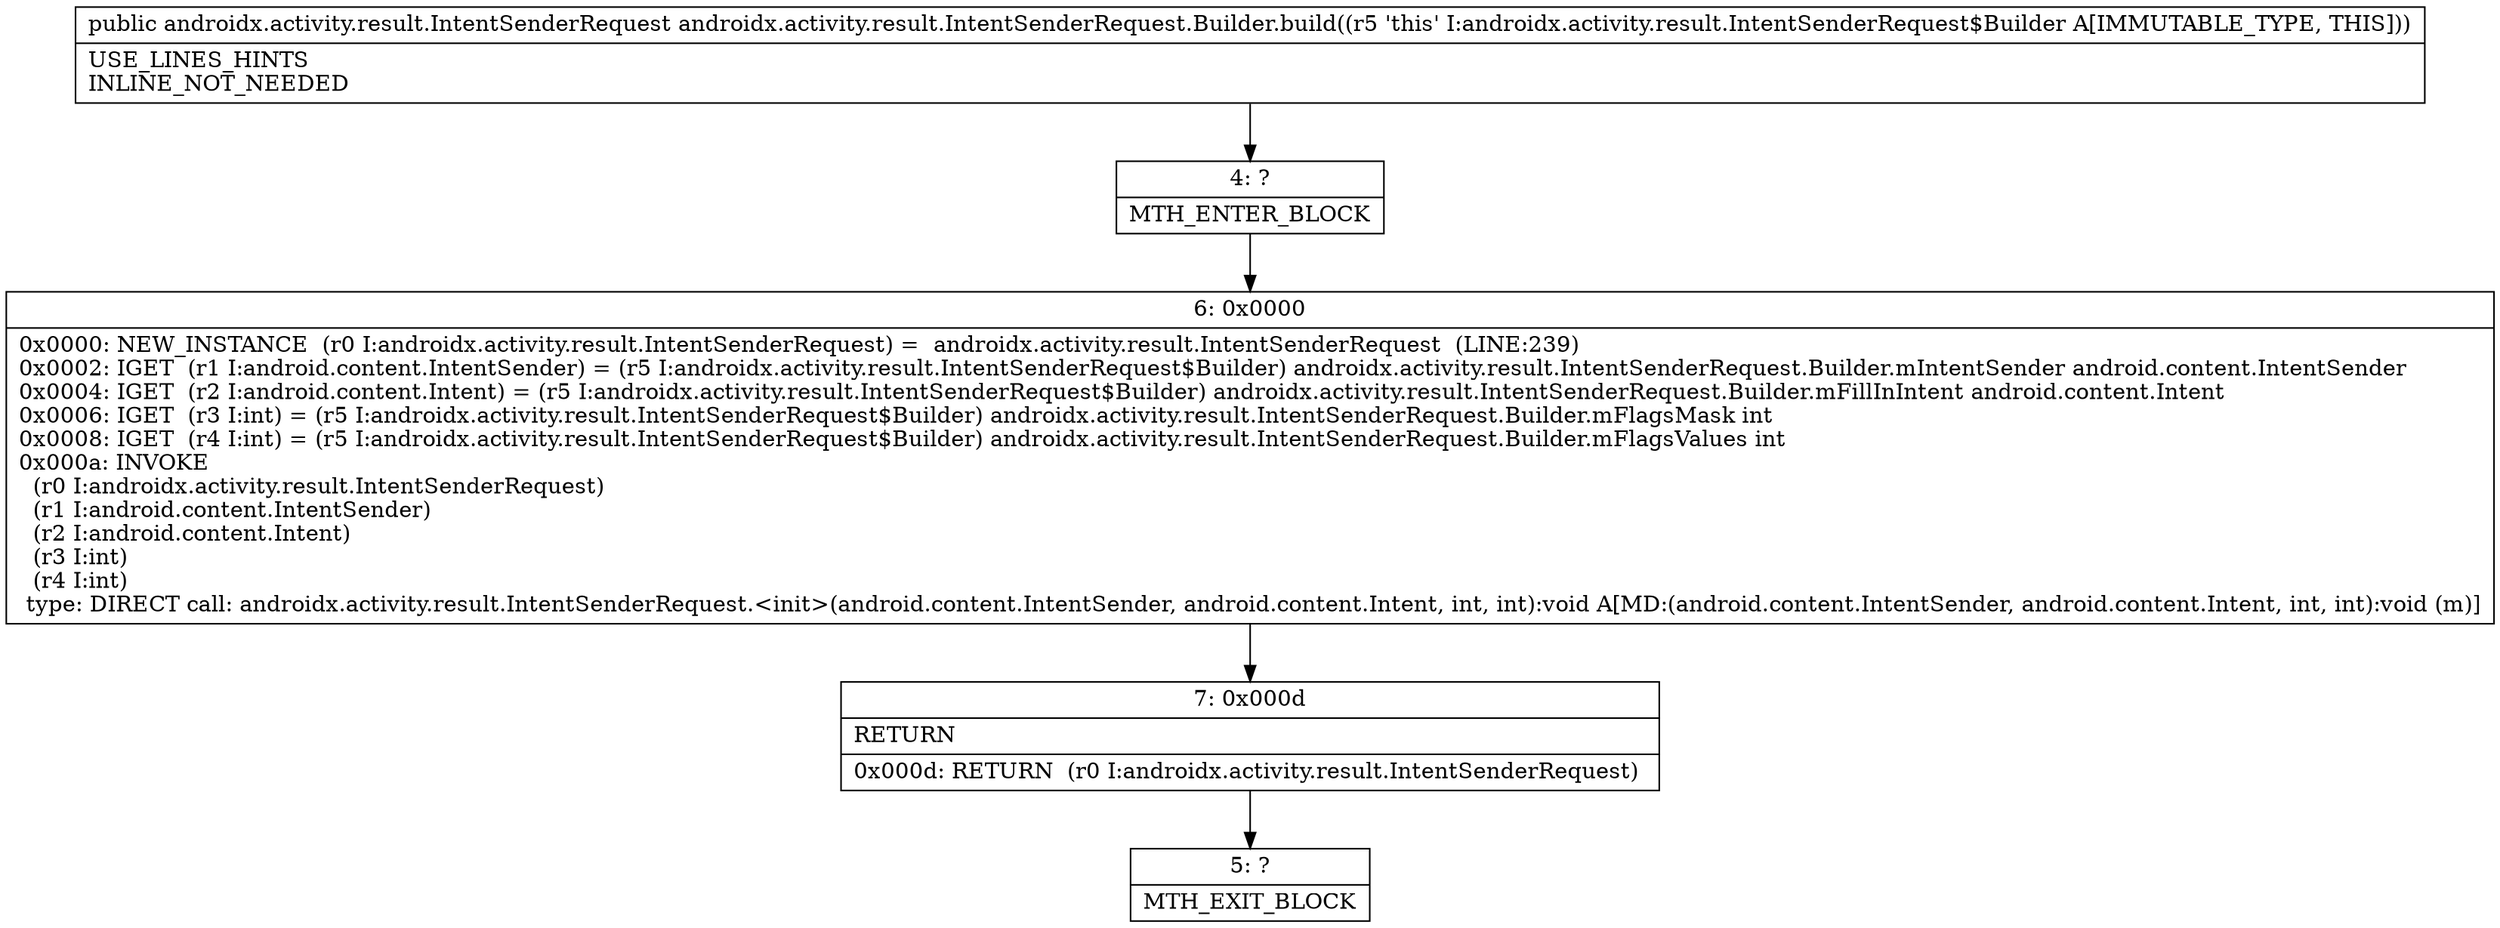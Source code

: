 digraph "CFG forandroidx.activity.result.IntentSenderRequest.Builder.build()Landroidx\/activity\/result\/IntentSenderRequest;" {
Node_4 [shape=record,label="{4\:\ ?|MTH_ENTER_BLOCK\l}"];
Node_6 [shape=record,label="{6\:\ 0x0000|0x0000: NEW_INSTANCE  (r0 I:androidx.activity.result.IntentSenderRequest) =  androidx.activity.result.IntentSenderRequest  (LINE:239)\l0x0002: IGET  (r1 I:android.content.IntentSender) = (r5 I:androidx.activity.result.IntentSenderRequest$Builder) androidx.activity.result.IntentSenderRequest.Builder.mIntentSender android.content.IntentSender \l0x0004: IGET  (r2 I:android.content.Intent) = (r5 I:androidx.activity.result.IntentSenderRequest$Builder) androidx.activity.result.IntentSenderRequest.Builder.mFillInIntent android.content.Intent \l0x0006: IGET  (r3 I:int) = (r5 I:androidx.activity.result.IntentSenderRequest$Builder) androidx.activity.result.IntentSenderRequest.Builder.mFlagsMask int \l0x0008: IGET  (r4 I:int) = (r5 I:androidx.activity.result.IntentSenderRequest$Builder) androidx.activity.result.IntentSenderRequest.Builder.mFlagsValues int \l0x000a: INVOKE  \l  (r0 I:androidx.activity.result.IntentSenderRequest)\l  (r1 I:android.content.IntentSender)\l  (r2 I:android.content.Intent)\l  (r3 I:int)\l  (r4 I:int)\l type: DIRECT call: androidx.activity.result.IntentSenderRequest.\<init\>(android.content.IntentSender, android.content.Intent, int, int):void A[MD:(android.content.IntentSender, android.content.Intent, int, int):void (m)]\l}"];
Node_7 [shape=record,label="{7\:\ 0x000d|RETURN\l|0x000d: RETURN  (r0 I:androidx.activity.result.IntentSenderRequest) \l}"];
Node_5 [shape=record,label="{5\:\ ?|MTH_EXIT_BLOCK\l}"];
MethodNode[shape=record,label="{public androidx.activity.result.IntentSenderRequest androidx.activity.result.IntentSenderRequest.Builder.build((r5 'this' I:androidx.activity.result.IntentSenderRequest$Builder A[IMMUTABLE_TYPE, THIS]))  | USE_LINES_HINTS\lINLINE_NOT_NEEDED\l}"];
MethodNode -> Node_4;Node_4 -> Node_6;
Node_6 -> Node_7;
Node_7 -> Node_5;
}


